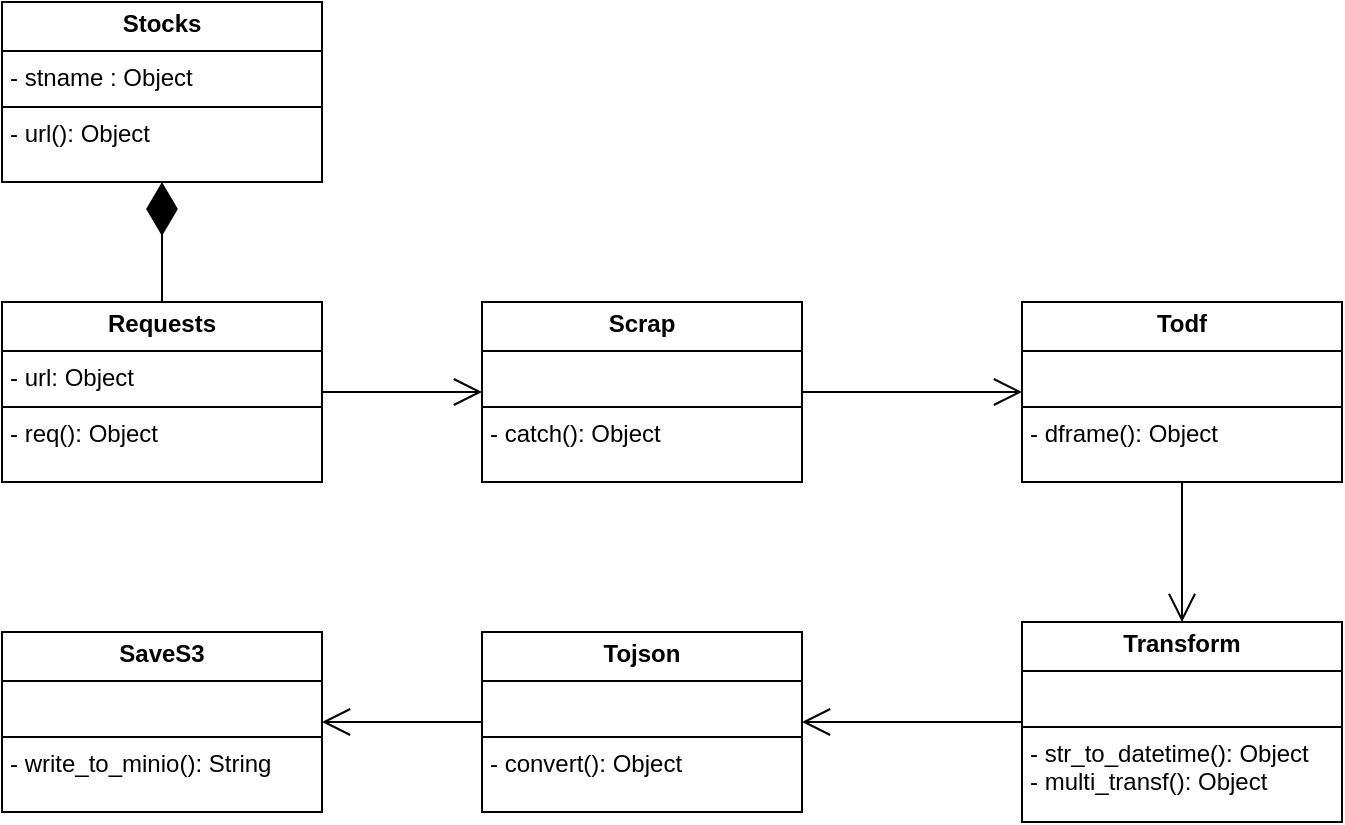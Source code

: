 <mxfile version="24.0.3" type="device">
  <diagram name="Page-1" id="NG0z3da8sNCkZzeKnQ-I">
    <mxGraphModel dx="880" dy="481" grid="1" gridSize="10" guides="1" tooltips="1" connect="1" arrows="1" fold="1" page="1" pageScale="1" pageWidth="850" pageHeight="1100" math="0" shadow="0">
      <root>
        <mxCell id="0" />
        <mxCell id="1" parent="0" />
        <mxCell id="36FBkZ5ujZIOSC7YJ2Aa-1" value="&lt;p style=&quot;margin:0px;margin-top:4px;text-align:center;&quot;&gt;&lt;b&gt;Stocks&lt;/b&gt;&lt;/p&gt;&lt;hr size=&quot;1&quot; style=&quot;border-style:solid;&quot;&gt;&lt;p style=&quot;margin:0px;margin-left:4px;&quot;&gt;- stname : Object&lt;/p&gt;&lt;hr size=&quot;1&quot; style=&quot;border-style:solid;&quot;&gt;&lt;p style=&quot;margin:0px;margin-left:4px;&quot;&gt;- url(): Object&lt;/p&gt;" style="verticalAlign=top;align=left;overflow=fill;html=1;whiteSpace=wrap;" parent="1" vertex="1">
          <mxGeometry x="80" y="100" width="160" height="90" as="geometry" />
        </mxCell>
        <mxCell id="36FBkZ5ujZIOSC7YJ2Aa-2" value="&lt;p style=&quot;margin:0px;margin-top:4px;text-align:center;&quot;&gt;&lt;b&gt;Requests&lt;/b&gt;&lt;/p&gt;&lt;hr size=&quot;1&quot; style=&quot;border-style:solid;&quot;&gt;&lt;p style=&quot;margin:0px;margin-left:4px;&quot;&gt;- url: Object&lt;/p&gt;&lt;hr size=&quot;1&quot; style=&quot;border-style:solid;&quot;&gt;&lt;p style=&quot;margin:0px;margin-left:4px;&quot;&gt;- req(): Object&lt;/p&gt;" style="verticalAlign=top;align=left;overflow=fill;html=1;whiteSpace=wrap;" parent="1" vertex="1">
          <mxGeometry x="80" y="250" width="160" height="90" as="geometry" />
        </mxCell>
        <mxCell id="36FBkZ5ujZIOSC7YJ2Aa-4" value="" style="endArrow=diamondThin;endFill=1;endSize=24;html=1;rounded=0;entryX=0.5;entryY=1;entryDx=0;entryDy=0;exitX=0.5;exitY=0;exitDx=0;exitDy=0;" parent="1" source="36FBkZ5ujZIOSC7YJ2Aa-2" target="36FBkZ5ujZIOSC7YJ2Aa-1" edge="1">
          <mxGeometry width="160" relative="1" as="geometry">
            <mxPoint x="320" y="240" as="sourcePoint" />
            <mxPoint x="480" y="240" as="targetPoint" />
          </mxGeometry>
        </mxCell>
        <mxCell id="36FBkZ5ujZIOSC7YJ2Aa-5" value="&lt;p style=&quot;margin:0px;margin-top:4px;text-align:center;&quot;&gt;&lt;b&gt;Scrap&lt;/b&gt;&lt;/p&gt;&lt;hr size=&quot;1&quot; style=&quot;border-style:solid;&quot;&gt;&lt;p style=&quot;margin:0px;margin-left:4px;&quot;&gt;&lt;br&gt;&lt;/p&gt;&lt;hr size=&quot;1&quot; style=&quot;border-style:solid;&quot;&gt;&lt;p style=&quot;margin:0px;margin-left:4px;&quot;&gt;- catch(): Object&lt;/p&gt;" style="verticalAlign=top;align=left;overflow=fill;html=1;whiteSpace=wrap;" parent="1" vertex="1">
          <mxGeometry x="320" y="250" width="160" height="90" as="geometry" />
        </mxCell>
        <mxCell id="36FBkZ5ujZIOSC7YJ2Aa-6" value="" style="endArrow=open;endFill=1;endSize=12;html=1;rounded=0;exitX=1;exitY=0.5;exitDx=0;exitDy=0;entryX=0;entryY=0.5;entryDx=0;entryDy=0;" parent="1" source="36FBkZ5ujZIOSC7YJ2Aa-2" target="36FBkZ5ujZIOSC7YJ2Aa-5" edge="1">
          <mxGeometry width="160" relative="1" as="geometry">
            <mxPoint x="320" y="240" as="sourcePoint" />
            <mxPoint x="480" y="240" as="targetPoint" />
          </mxGeometry>
        </mxCell>
        <mxCell id="VrHzTGo-ZXyBk3TE5GFO-1" value="&lt;p style=&quot;margin:0px;margin-top:4px;text-align:center;&quot;&gt;&lt;b&gt;Todf&lt;/b&gt;&lt;/p&gt;&lt;hr size=&quot;1&quot; style=&quot;border-style:solid;&quot;&gt;&lt;p style=&quot;margin:0px;margin-left:4px;&quot;&gt;&lt;br&gt;&lt;/p&gt;&lt;hr size=&quot;1&quot; style=&quot;border-style:solid;&quot;&gt;&lt;p style=&quot;margin:0px;margin-left:4px;&quot;&gt;- dframe(): Object&lt;/p&gt;" style="verticalAlign=top;align=left;overflow=fill;html=1;whiteSpace=wrap;" vertex="1" parent="1">
          <mxGeometry x="590" y="250" width="160" height="90" as="geometry" />
        </mxCell>
        <mxCell id="VrHzTGo-ZXyBk3TE5GFO-2" value="" style="endArrow=open;endFill=1;endSize=12;html=1;rounded=0;exitX=1;exitY=0.5;exitDx=0;exitDy=0;entryX=0;entryY=0.5;entryDx=0;entryDy=0;" edge="1" parent="1" source="36FBkZ5ujZIOSC7YJ2Aa-5" target="VrHzTGo-ZXyBk3TE5GFO-1">
          <mxGeometry width="160" relative="1" as="geometry">
            <mxPoint x="340" y="250" as="sourcePoint" />
            <mxPoint x="500" y="250" as="targetPoint" />
          </mxGeometry>
        </mxCell>
        <mxCell id="VrHzTGo-ZXyBk3TE5GFO-3" value="&lt;p style=&quot;margin:0px;margin-top:4px;text-align:center;&quot;&gt;&lt;b&gt;Transform&lt;/b&gt;&lt;/p&gt;&lt;hr size=&quot;1&quot; style=&quot;border-style:solid;&quot;&gt;&lt;p style=&quot;margin:0px;margin-left:4px;&quot;&gt;&lt;br&gt;&lt;/p&gt;&lt;hr size=&quot;1&quot; style=&quot;border-style:solid;&quot;&gt;&lt;p style=&quot;margin:0px;margin-left:4px;&quot;&gt;- str_to_datetime(): Object&lt;/p&gt;&lt;p style=&quot;margin:0px;margin-left:4px;&quot;&gt;- multi_transf(): Object&lt;/p&gt;" style="verticalAlign=top;align=left;overflow=fill;html=1;whiteSpace=wrap;" vertex="1" parent="1">
          <mxGeometry x="590" y="410" width="160" height="100" as="geometry" />
        </mxCell>
        <mxCell id="VrHzTGo-ZXyBk3TE5GFO-4" value="" style="endArrow=open;endFill=1;endSize=12;html=1;rounded=0;exitX=0.5;exitY=1;exitDx=0;exitDy=0;" edge="1" parent="1" source="VrHzTGo-ZXyBk3TE5GFO-1" target="VrHzTGo-ZXyBk3TE5GFO-3">
          <mxGeometry width="160" relative="1" as="geometry">
            <mxPoint x="340" y="370" as="sourcePoint" />
            <mxPoint x="500" y="370" as="targetPoint" />
          </mxGeometry>
        </mxCell>
        <mxCell id="VrHzTGo-ZXyBk3TE5GFO-5" value="&lt;p style=&quot;margin:0px;margin-top:4px;text-align:center;&quot;&gt;&lt;b&gt;Tojson&lt;/b&gt;&lt;/p&gt;&lt;hr size=&quot;1&quot; style=&quot;border-style:solid;&quot;&gt;&lt;p style=&quot;margin:0px;margin-left:4px;&quot;&gt;&lt;br&gt;&lt;/p&gt;&lt;hr size=&quot;1&quot; style=&quot;border-style:solid;&quot;&gt;&lt;p style=&quot;margin:0px;margin-left:4px;&quot;&gt;- convert(): Object&lt;/p&gt;" style="verticalAlign=top;align=left;overflow=fill;html=1;whiteSpace=wrap;" vertex="1" parent="1">
          <mxGeometry x="320" y="415" width="160" height="90" as="geometry" />
        </mxCell>
        <mxCell id="VrHzTGo-ZXyBk3TE5GFO-6" value="" style="endArrow=open;endFill=1;endSize=12;html=1;rounded=0;exitX=0;exitY=0.5;exitDx=0;exitDy=0;entryX=1;entryY=0.5;entryDx=0;entryDy=0;" edge="1" parent="1" source="VrHzTGo-ZXyBk3TE5GFO-3" target="VrHzTGo-ZXyBk3TE5GFO-5">
          <mxGeometry width="160" relative="1" as="geometry">
            <mxPoint x="340" y="370" as="sourcePoint" />
            <mxPoint x="500" y="370" as="targetPoint" />
          </mxGeometry>
        </mxCell>
        <mxCell id="VrHzTGo-ZXyBk3TE5GFO-7" value="&lt;p style=&quot;margin:0px;margin-top:4px;text-align:center;&quot;&gt;&lt;b&gt;SaveS3&lt;/b&gt;&lt;/p&gt;&lt;hr size=&quot;1&quot; style=&quot;border-style:solid;&quot;&gt;&lt;p style=&quot;margin:0px;margin-left:4px;&quot;&gt;&lt;br&gt;&lt;/p&gt;&lt;hr size=&quot;1&quot; style=&quot;border-style:solid;&quot;&gt;&lt;p style=&quot;margin:0px;margin-left:4px;&quot;&gt;- write_to_minio(): String&lt;/p&gt;" style="verticalAlign=top;align=left;overflow=fill;html=1;whiteSpace=wrap;" vertex="1" parent="1">
          <mxGeometry x="80" y="415" width="160" height="90" as="geometry" />
        </mxCell>
        <mxCell id="VrHzTGo-ZXyBk3TE5GFO-8" value="" style="endArrow=open;endFill=1;endSize=12;html=1;rounded=0;exitX=0;exitY=0.5;exitDx=0;exitDy=0;entryX=1;entryY=0.5;entryDx=0;entryDy=0;" edge="1" parent="1" source="VrHzTGo-ZXyBk3TE5GFO-5" target="VrHzTGo-ZXyBk3TE5GFO-7">
          <mxGeometry width="160" relative="1" as="geometry">
            <mxPoint x="340" y="370" as="sourcePoint" />
            <mxPoint x="500" y="370" as="targetPoint" />
          </mxGeometry>
        </mxCell>
      </root>
    </mxGraphModel>
  </diagram>
</mxfile>
